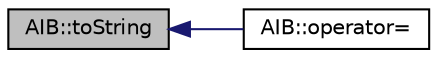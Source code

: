 digraph "AIB::toString"
{
  edge [fontname="Helvetica",fontsize="10",labelfontname="Helvetica",labelfontsize="10"];
  node [fontname="Helvetica",fontsize="10",shape=record];
  rankdir="LR";
  Node1 [label="AIB::toString",height=0.2,width=0.4,color="black", fillcolor="grey75", style="filled", fontcolor="black"];
  Node1 -> Node2 [dir="back",color="midnightblue",fontsize="10",style="solid",fontname="Helvetica"];
  Node2 [label="AIB::operator=",height=0.2,width=0.4,color="black", fillcolor="white", style="filled",URL="$class_a_i_b.html#a77b6f74ea3ef39cb1ccb916db7a48740"];
}
